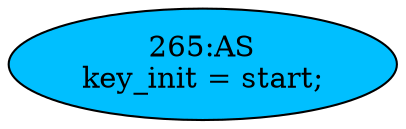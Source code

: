 strict digraph "" {
	node [label="\N"];
	"265:AS"	 [ast="<pyverilog.vparser.ast.Assign object at 0x7fd1e8de2d90>",
		def_var="['key_init']",
		fillcolor=deepskyblue,
		label="265:AS
key_init = start;",
		statements="[]",
		style=filled,
		typ=Assign,
		use_var="['start']"];
}
